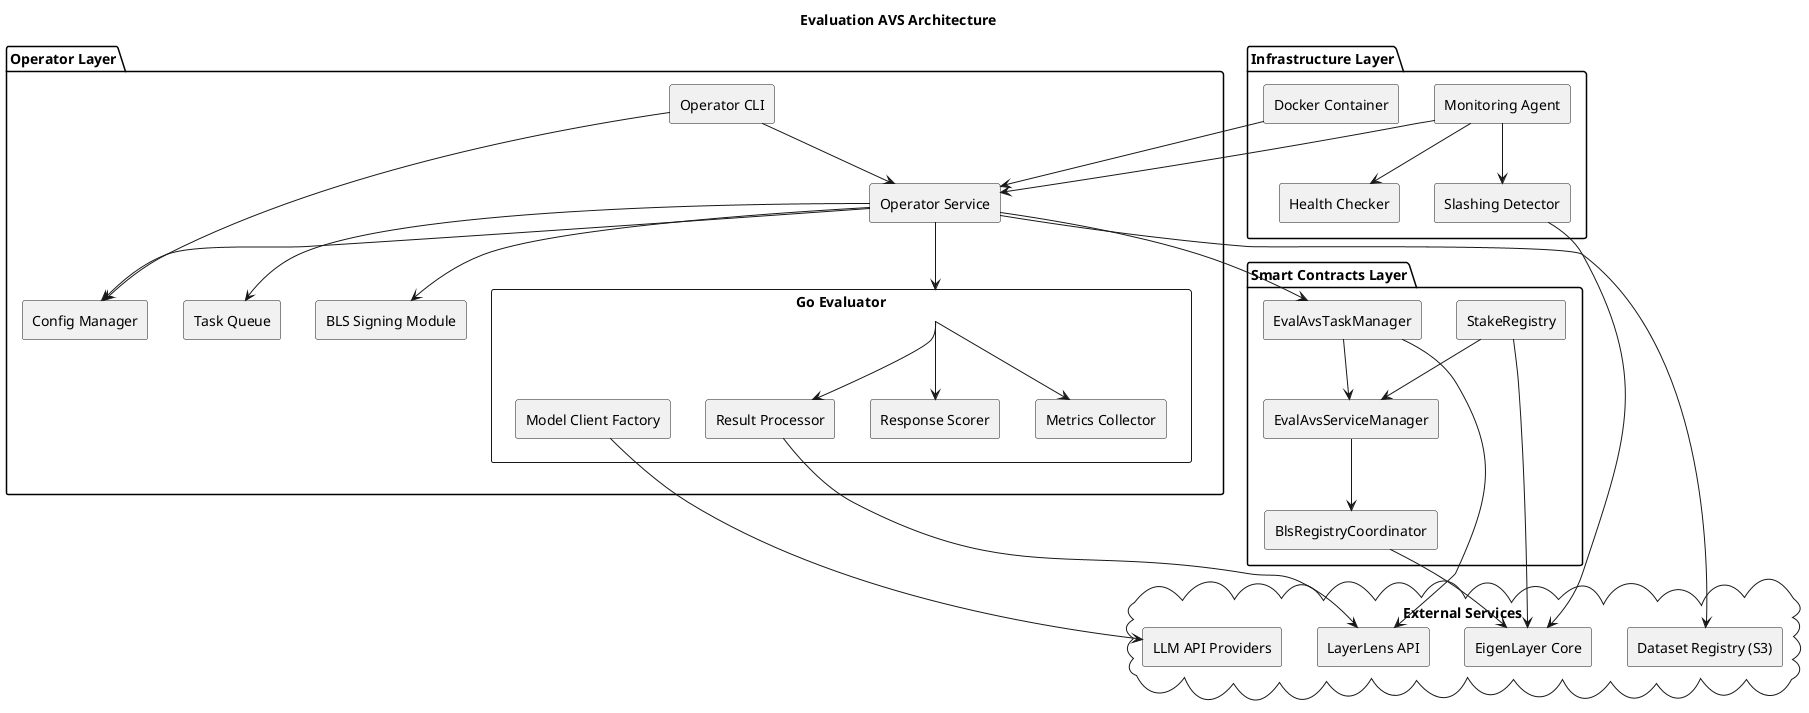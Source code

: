 @startuml
skinparam componentStyle rectangle
skinparam backgroundColor white
skinparam handwritten false

title Evaluation AVS Architecture

package "Smart Contracts Layer" {
  [EvalAvsServiceManager] as ServiceManager
  [EvalAvsTaskManager] as TaskManager
  [BlsRegistryCoordinator] as BLSRegistry
  [StakeRegistry] as StakeRegistry
}

package "Operator Layer" {
  [Operator Service] as OpService
  [Operator CLI] as OpCLI
  [Task Queue] as TaskQueue
  [BLS Signing Module] as BlsSigner
  [Config Manager] as ConfigMgr
  
  component "Go Evaluator" as GoEval {
    [Model Client Factory] as ModelFactory
    [Response Scorer] as Scorer
    [Result Processor] as Processor
    [Metrics Collector] as Metrics
  }
}

package "Infrastructure Layer" {
  [Docker Container] as Docker
  [Monitoring Agent] as Monitor
  [Health Checker] as Health
  [Slashing Detector] as Slashing
}

cloud "External Services" {
  [EigenLayer Core] as EigenLayer
  [Dataset Registry (S3)] as S3
  [LLM API Providers] as LLM
  [LayerLens API] as LayerLensAPI
}

' Contract interactions
ServiceManager --> BLSRegistry
TaskManager --> ServiceManager
StakeRegistry --> ServiceManager
BLSRegistry --> EigenLayer
StakeRegistry --> EigenLayer

' Operator components
OpService --> TaskQueue
OpService --> BlsSigner
OpService --> ConfigMgr
OpService --> GoEval
OpCLI --> OpService
OpCLI --> ConfigMgr
ModelFactory --> LLM
GoEval --> Processor
GoEval --> Scorer
GoEval --> Metrics
Processor --> LayerLensAPI

' Infrastructure
Docker --> OpService
Monitor --> OpService
Monitor --> Health
Monitor --> Slashing
Slashing --> EigenLayer

' External connections
OpService --> TaskManager
OpService --> S3
TaskManager --> LayerLensAPI

@enduml